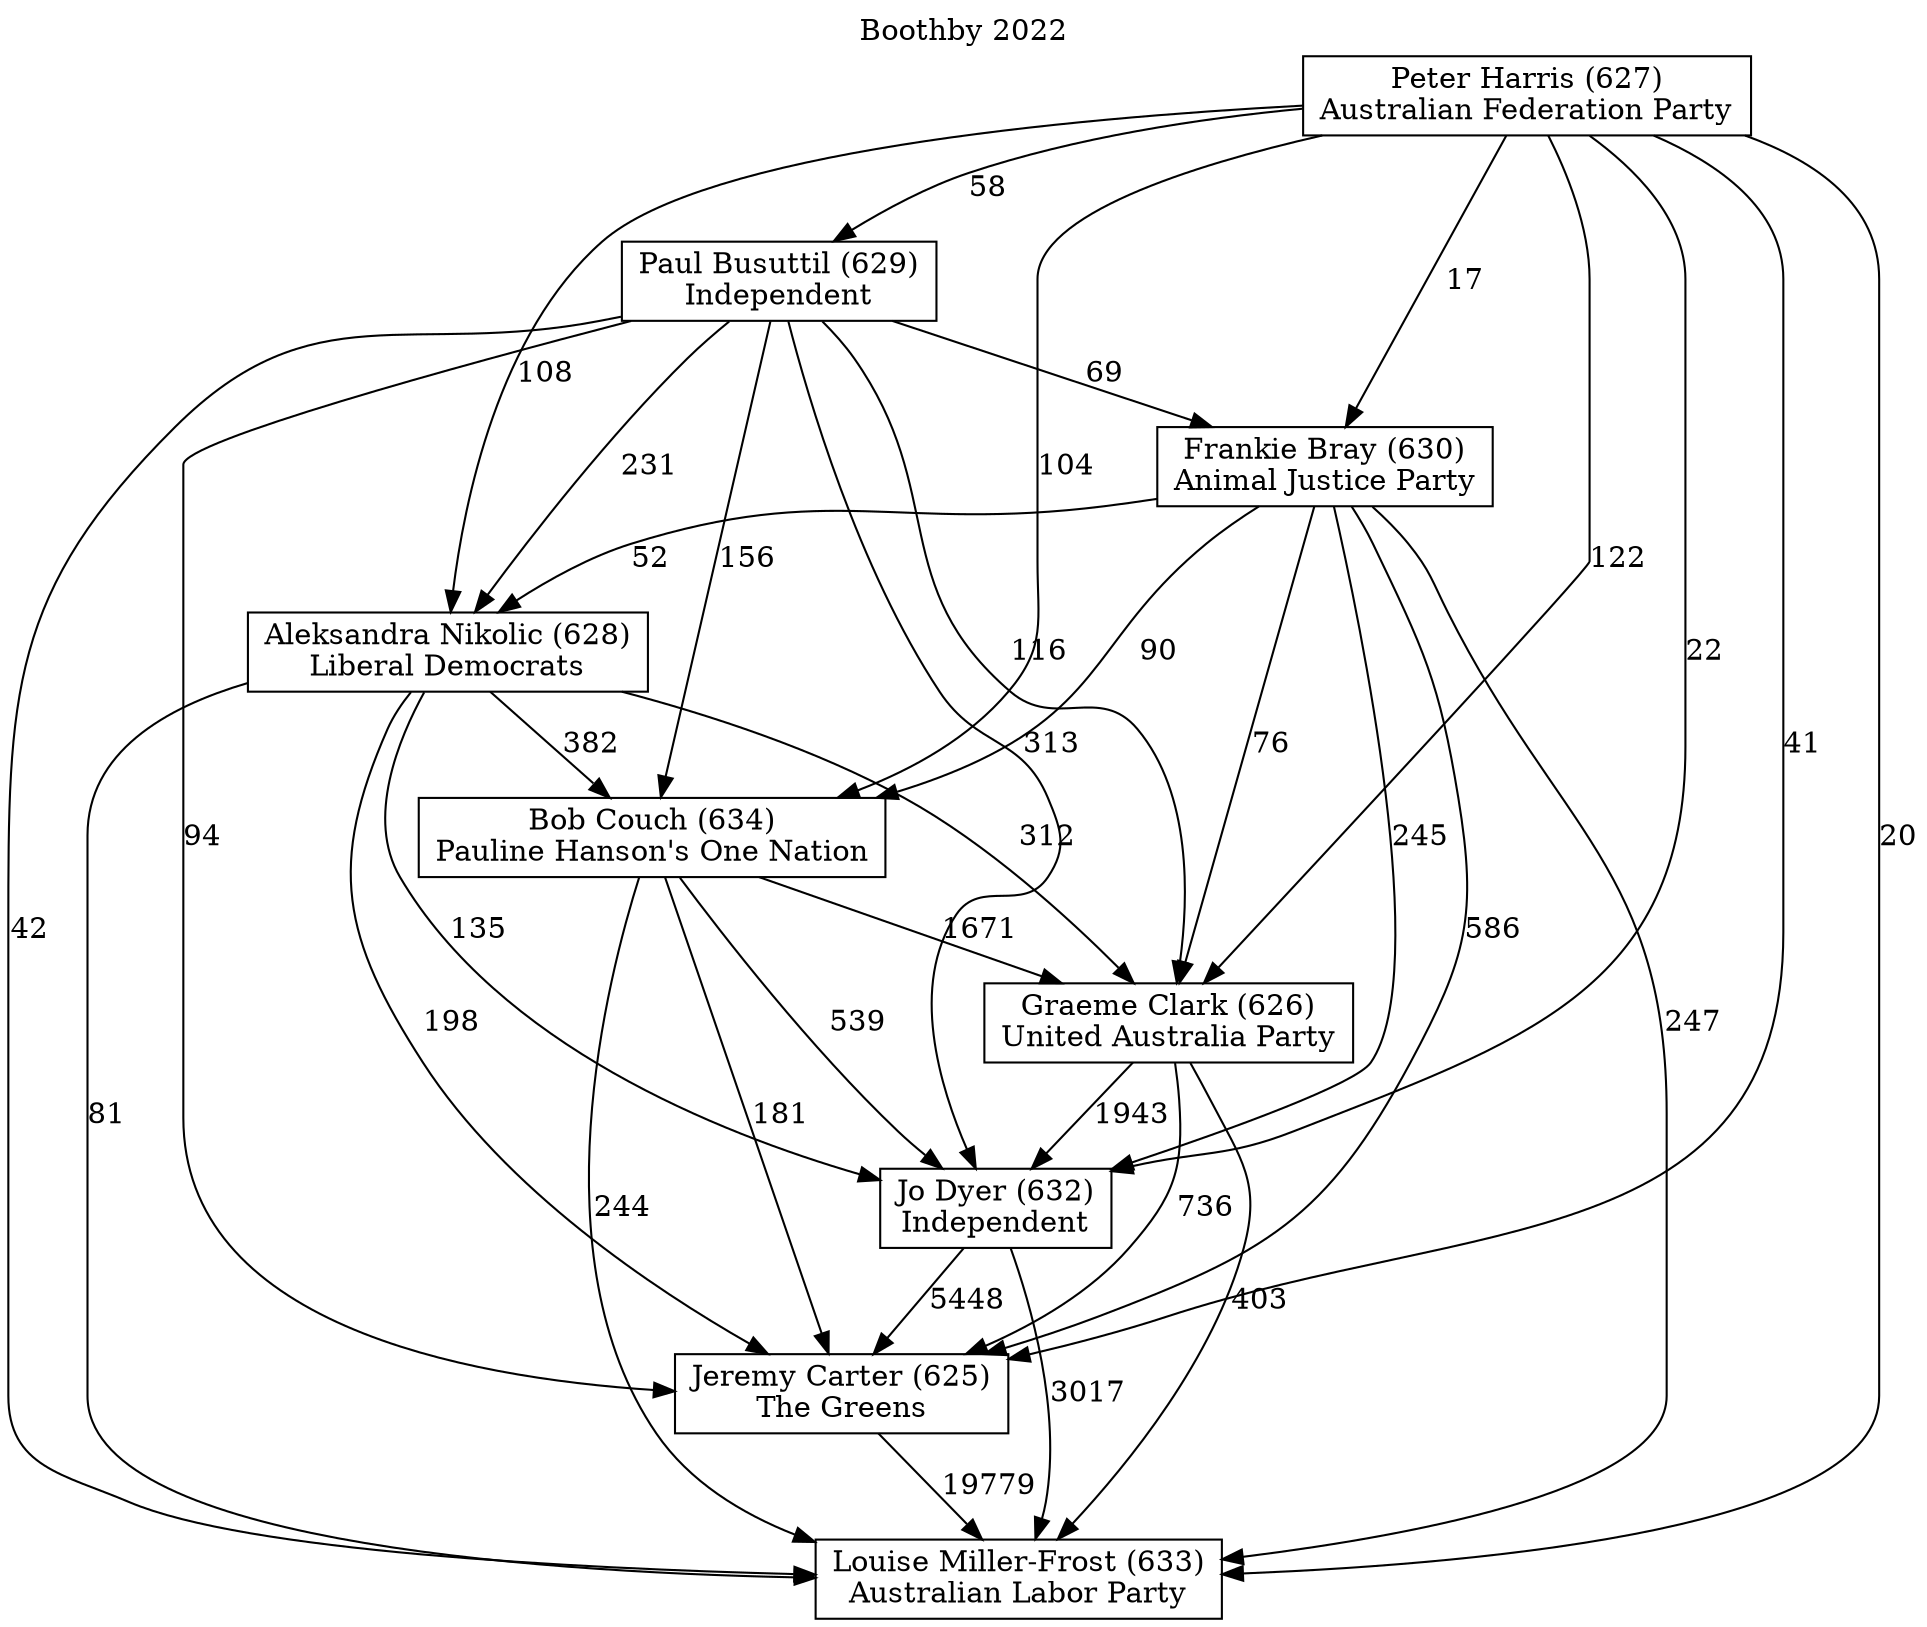 // House preference flow
digraph "Louise Miller-Frost (633)_Boothby_2022" {
	graph [label="Boothby 2022" labelloc=t mclimit=10]
	node [shape=box]
	"Louise Miller-Frost (633)" [label="Louise Miller-Frost (633)
Australian Labor Party"]
	"Jeremy Carter (625)" [label="Jeremy Carter (625)
The Greens"]
	"Jo Dyer (632)" [label="Jo Dyer (632)
Independent"]
	"Graeme Clark (626)" [label="Graeme Clark (626)
United Australia Party"]
	"Bob Couch (634)" [label="Bob Couch (634)
Pauline Hanson's One Nation"]
	"Aleksandra Nikolic (628)" [label="Aleksandra Nikolic (628)
Liberal Democrats"]
	"Frankie Bray (630)" [label="Frankie Bray (630)
Animal Justice Party"]
	"Paul Busuttil (629)" [label="Paul Busuttil (629)
Independent"]
	"Peter Harris (627)" [label="Peter Harris (627)
Australian Federation Party"]
	"Jeremy Carter (625)" -> "Louise Miller-Frost (633)" [label=19779]
	"Jo Dyer (632)" -> "Jeremy Carter (625)" [label=5448]
	"Graeme Clark (626)" -> "Jo Dyer (632)" [label=1943]
	"Bob Couch (634)" -> "Graeme Clark (626)" [label=1671]
	"Aleksandra Nikolic (628)" -> "Bob Couch (634)" [label=382]
	"Frankie Bray (630)" -> "Aleksandra Nikolic (628)" [label=52]
	"Paul Busuttil (629)" -> "Frankie Bray (630)" [label=69]
	"Peter Harris (627)" -> "Paul Busuttil (629)" [label=58]
	"Jo Dyer (632)" -> "Louise Miller-Frost (633)" [label=3017]
	"Graeme Clark (626)" -> "Louise Miller-Frost (633)" [label=403]
	"Bob Couch (634)" -> "Louise Miller-Frost (633)" [label=244]
	"Aleksandra Nikolic (628)" -> "Louise Miller-Frost (633)" [label=81]
	"Frankie Bray (630)" -> "Louise Miller-Frost (633)" [label=247]
	"Paul Busuttil (629)" -> "Louise Miller-Frost (633)" [label=42]
	"Peter Harris (627)" -> "Louise Miller-Frost (633)" [label=20]
	"Peter Harris (627)" -> "Frankie Bray (630)" [label=17]
	"Paul Busuttil (629)" -> "Aleksandra Nikolic (628)" [label=231]
	"Peter Harris (627)" -> "Aleksandra Nikolic (628)" [label=108]
	"Frankie Bray (630)" -> "Bob Couch (634)" [label=90]
	"Paul Busuttil (629)" -> "Bob Couch (634)" [label=156]
	"Peter Harris (627)" -> "Bob Couch (634)" [label=104]
	"Aleksandra Nikolic (628)" -> "Graeme Clark (626)" [label=312]
	"Frankie Bray (630)" -> "Graeme Clark (626)" [label=76]
	"Paul Busuttil (629)" -> "Graeme Clark (626)" [label=116]
	"Peter Harris (627)" -> "Graeme Clark (626)" [label=122]
	"Bob Couch (634)" -> "Jo Dyer (632)" [label=539]
	"Aleksandra Nikolic (628)" -> "Jo Dyer (632)" [label=135]
	"Frankie Bray (630)" -> "Jo Dyer (632)" [label=245]
	"Paul Busuttil (629)" -> "Jo Dyer (632)" [label=313]
	"Peter Harris (627)" -> "Jo Dyer (632)" [label=22]
	"Graeme Clark (626)" -> "Jeremy Carter (625)" [label=736]
	"Bob Couch (634)" -> "Jeremy Carter (625)" [label=181]
	"Aleksandra Nikolic (628)" -> "Jeremy Carter (625)" [label=198]
	"Frankie Bray (630)" -> "Jeremy Carter (625)" [label=586]
	"Paul Busuttil (629)" -> "Jeremy Carter (625)" [label=94]
	"Peter Harris (627)" -> "Jeremy Carter (625)" [label=41]
}
